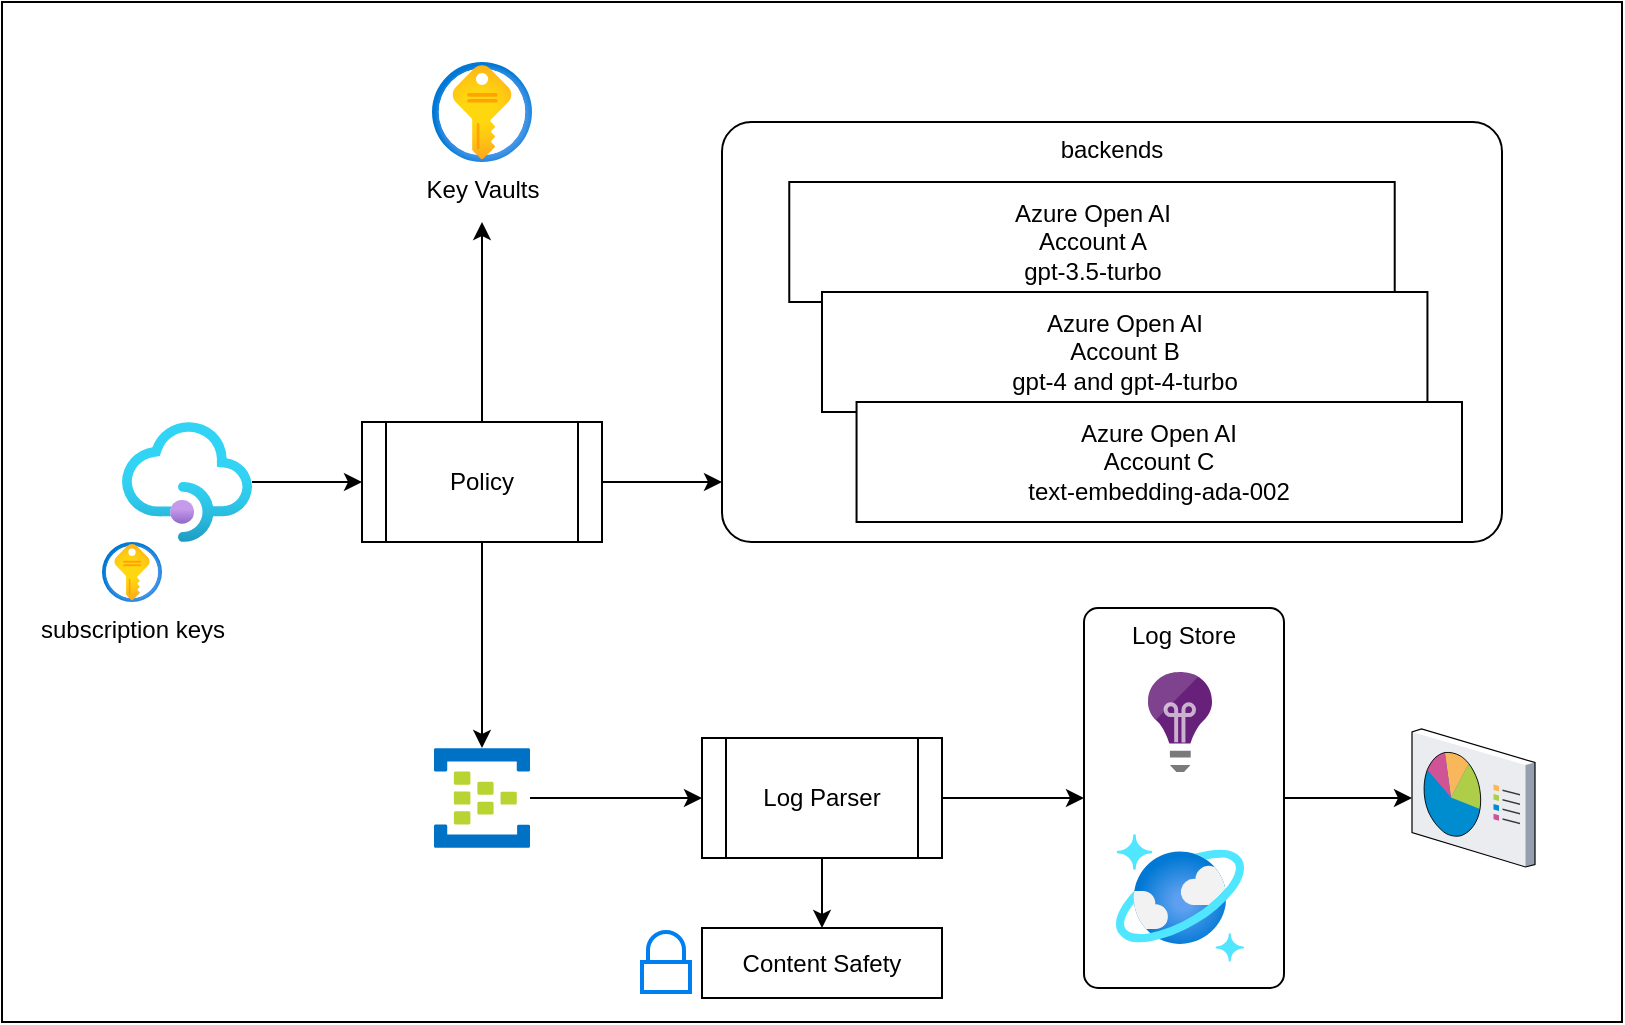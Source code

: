 <mxfile>
    <diagram name="cognitive-search-for-ai-enrichment" id="Page-1">
        <mxGraphModel dx="729" dy="467" grid="1" gridSize="10" guides="1" tooltips="1" connect="1" arrows="1" fold="1" page="1" pageScale="1" pageWidth="850" pageHeight="1100" math="0" shadow="0">
            <root>
                <mxCell id="0"/>
                <mxCell id="1" parent="0"/>
                <mxCell id="246" value="" style="rounded=0;whiteSpace=wrap;html=1;" parent="1" vertex="1">
                    <mxGeometry x="20" y="70" width="810" height="510" as="geometry"/>
                </mxCell>
                <mxCell id="qxArfmMU_z32NaRqhNJx-267" value="" style="edgeStyle=orthogonalEdgeStyle;rounded=0;orthogonalLoop=1;jettySize=auto;html=1;" parent="1" source="qxArfmMU_z32NaRqhNJx-265" target="qxArfmMU_z32NaRqhNJx-260" edge="1">
                    <mxGeometry relative="1" as="geometry"/>
                </mxCell>
                <mxCell id="qxArfmMU_z32NaRqhNJx-265" value="Log Store" style="rounded=1;whiteSpace=wrap;html=1;verticalAlign=top;arcSize=7;" parent="1" vertex="1">
                    <mxGeometry x="561" y="373" width="100" height="190" as="geometry"/>
                </mxCell>
                <UserObject label="" tags="Media Common_Icons Web_Site_Map_Shapes Container Connector" id="245">
                    <mxCell parent="1" vertex="1" visible="0">
                        <mxGeometry as="geometry"/>
                    </mxCell>
                </UserObject>
                <mxCell id="qxArfmMU_z32NaRqhNJx-270" value="" style="edgeStyle=orthogonalEdgeStyle;rounded=0;orthogonalLoop=1;jettySize=auto;html=1;" parent="1" source="qxArfmMU_z32NaRqhNJx-245" target="qxArfmMU_z32NaRqhNJx-249" edge="1">
                    <mxGeometry relative="1" as="geometry"/>
                </mxCell>
                <mxCell id="qxArfmMU_z32NaRqhNJx-245" value="" style="image;aspect=fixed;html=1;points=[];align=center;fontSize=12;image=img/lib/azure2/app_services/API_Management_Services.svg;" parent="1" vertex="1">
                    <mxGeometry x="80" y="280" width="65" height="60" as="geometry"/>
                </mxCell>
                <mxCell id="qxArfmMU_z32NaRqhNJx-263" style="edgeStyle=orthogonalEdgeStyle;rounded=0;orthogonalLoop=1;jettySize=auto;html=1;exitX=0.5;exitY=1;exitDx=0;exitDy=0;" parent="1" source="qxArfmMU_z32NaRqhNJx-249" target="qxArfmMU_z32NaRqhNJx-254" edge="1">
                    <mxGeometry relative="1" as="geometry"/>
                </mxCell>
                <mxCell id="qxArfmMU_z32NaRqhNJx-269" style="edgeStyle=orthogonalEdgeStyle;rounded=0;orthogonalLoop=1;jettySize=auto;html=1;exitX=1;exitY=0.5;exitDx=0;exitDy=0;" parent="1" source="qxArfmMU_z32NaRqhNJx-249" edge="1">
                    <mxGeometry relative="1" as="geometry">
                        <mxPoint x="380" y="310" as="targetPoint"/>
                    </mxGeometry>
                </mxCell>
                <mxCell id="qxArfmMU_z32NaRqhNJx-249" value="Policy" style="shape=process;whiteSpace=wrap;html=1;backgroundOutline=1;" parent="1" vertex="1">
                    <mxGeometry x="200" y="280" width="120" height="60" as="geometry"/>
                </mxCell>
                <mxCell id="qxArfmMU_z32NaRqhNJx-252" value="" style="group" parent="1" vertex="1" connectable="0">
                    <mxGeometry x="380" y="130" width="390" height="250" as="geometry"/>
                </mxCell>
                <mxCell id="qxArfmMU_z32NaRqhNJx-251" value="backends" style="rounded=1;whiteSpace=wrap;html=1;verticalAlign=top;arcSize=7;" parent="qxArfmMU_z32NaRqhNJx-252" vertex="1">
                    <mxGeometry width="390" height="210" as="geometry"/>
                </mxCell>
                <mxCell id="qxArfmMU_z32NaRqhNJx-246" value="Azure Open AI&lt;br&gt;Account A&lt;br&gt;gpt-3.5-turbo" style="rounded=0;whiteSpace=wrap;html=1;" parent="qxArfmMU_z32NaRqhNJx-252" vertex="1">
                    <mxGeometry x="33.636" y="30" width="302.727" height="60" as="geometry"/>
                </mxCell>
                <mxCell id="qxArfmMU_z32NaRqhNJx-247" value="Azure Open AI&lt;br&gt;Account B&lt;br&gt;gpt-4 and gpt-4-turbo" style="rounded=0;whiteSpace=wrap;html=1;" parent="qxArfmMU_z32NaRqhNJx-252" vertex="1">
                    <mxGeometry x="49.996" y="85" width="302.727" height="60" as="geometry"/>
                </mxCell>
                <mxCell id="qxArfmMU_z32NaRqhNJx-248" value="Azure Open AI&lt;br&gt;Account C&lt;br&gt;text-embedding-ada-002" style="rounded=0;whiteSpace=wrap;html=1;" parent="qxArfmMU_z32NaRqhNJx-252" vertex="1">
                    <mxGeometry x="67.276" y="140" width="302.727" height="60" as="geometry"/>
                </mxCell>
                <mxCell id="qxArfmMU_z32NaRqhNJx-264" style="edgeStyle=orthogonalEdgeStyle;rounded=0;orthogonalLoop=1;jettySize=auto;html=1;entryX=0;entryY=0.5;entryDx=0;entryDy=0;" parent="1" source="qxArfmMU_z32NaRqhNJx-254" target="qxArfmMU_z32NaRqhNJx-257" edge="1">
                    <mxGeometry relative="1" as="geometry"/>
                </mxCell>
                <mxCell id="qxArfmMU_z32NaRqhNJx-254" value="" style="image;sketch=0;aspect=fixed;html=1;points=[];align=center;fontSize=12;image=img/lib/mscae/Event_Hubs.svg;" parent="1" vertex="1">
                    <mxGeometry x="236" y="443" width="48" height="50" as="geometry"/>
                </mxCell>
                <mxCell id="qxArfmMU_z32NaRqhNJx-266" value="" style="edgeStyle=orthogonalEdgeStyle;rounded=0;orthogonalLoop=1;jettySize=auto;html=1;entryX=0;entryY=0.5;entryDx=0;entryDy=0;" parent="1" source="qxArfmMU_z32NaRqhNJx-257" target="qxArfmMU_z32NaRqhNJx-265" edge="1">
                    <mxGeometry relative="1" as="geometry"/>
                </mxCell>
                <mxCell id="qxArfmMU_z32NaRqhNJx-257" value="Log Parser" style="shape=process;whiteSpace=wrap;html=1;backgroundOutline=1;" parent="1" vertex="1">
                    <mxGeometry x="370" y="438" width="120" height="60" as="geometry"/>
                </mxCell>
                <mxCell id="qxArfmMU_z32NaRqhNJx-258" value="" style="image;sketch=0;aspect=fixed;html=1;points=[];align=center;fontSize=12;image=img/lib/mscae/Application_Insights.svg;" parent="1" vertex="1">
                    <mxGeometry x="593" y="405" width="32" height="50" as="geometry"/>
                </mxCell>
                <mxCell id="qxArfmMU_z32NaRqhNJx-259" value="" style="image;aspect=fixed;html=1;points=[];align=center;fontSize=12;image=img/lib/azure2/databases/Azure_Cosmos_DB.svg;" parent="1" vertex="1">
                    <mxGeometry x="577" y="486" width="64" height="64" as="geometry"/>
                </mxCell>
                <mxCell id="qxArfmMU_z32NaRqhNJx-260" value="" style="verticalLabelPosition=bottom;sketch=0;aspect=fixed;html=1;verticalAlign=top;strokeColor=none;align=center;outlineConnect=0;shape=mxgraph.citrix.reporting;" parent="1" vertex="1">
                    <mxGeometry x="725" y="433.5" width="61.5" height="69" as="geometry"/>
                </mxCell>
                <mxCell id="qxArfmMU_z32NaRqhNJx-261" value="subscription keys" style="image;aspect=fixed;html=1;points=[];align=center;fontSize=12;image=img/lib/azure2/security/Key_Vaults.svg;" parent="1" vertex="1">
                    <mxGeometry x="70" y="340" width="30" height="30" as="geometry"/>
                </mxCell>
                <mxCell id="qxArfmMU_z32NaRqhNJx-262" value="Key Vaults" style="image;aspect=fixed;html=1;points=[];align=center;fontSize=12;image=img/lib/azure2/security/Key_Vaults.svg;" parent="1" vertex="1">
                    <mxGeometry x="235" y="100" width="50" height="50" as="geometry"/>
                </mxCell>
                <mxCell id="qxArfmMU_z32NaRqhNJx-268" style="edgeStyle=orthogonalEdgeStyle;rounded=0;orthogonalLoop=1;jettySize=auto;html=1;exitX=0.5;exitY=0;exitDx=0;exitDy=0;" parent="1" source="qxArfmMU_z32NaRqhNJx-249" edge="1">
                    <mxGeometry relative="1" as="geometry">
                        <mxPoint x="260" y="180" as="targetPoint"/>
                    </mxGeometry>
                </mxCell>
                <mxCell id="qxArfmMU_z32NaRqhNJx-271" style="edgeStyle=orthogonalEdgeStyle;rounded=0;orthogonalLoop=1;jettySize=auto;html=1;exitX=0.5;exitY=1;exitDx=0;exitDy=0;entryX=0.5;entryY=0;entryDx=0;entryDy=0;" parent="1" target="qxArfmMU_z32NaRqhNJx-273" edge="1">
                    <mxGeometry relative="1" as="geometry">
                        <mxPoint x="430" y="498" as="sourcePoint"/>
                    </mxGeometry>
                </mxCell>
                <mxCell id="qxArfmMU_z32NaRqhNJx-272" value="" style="html=1;verticalLabelPosition=bottom;align=center;labelBackgroundColor=#ffffff;verticalAlign=top;strokeWidth=2;strokeColor=#0080F0;shadow=0;dashed=0;shape=mxgraph.ios7.icons.locked;" parent="1" vertex="1">
                    <mxGeometry x="340" y="535" width="24" height="30" as="geometry"/>
                </mxCell>
                <mxCell id="qxArfmMU_z32NaRqhNJx-273" value="Content Safety" style="rounded=0;whiteSpace=wrap;html=1;" parent="1" vertex="1">
                    <mxGeometry x="370" y="533" width="120" height="35" as="geometry"/>
                </mxCell>
            </root>
        </mxGraphModel>
    </diagram>
</mxfile>